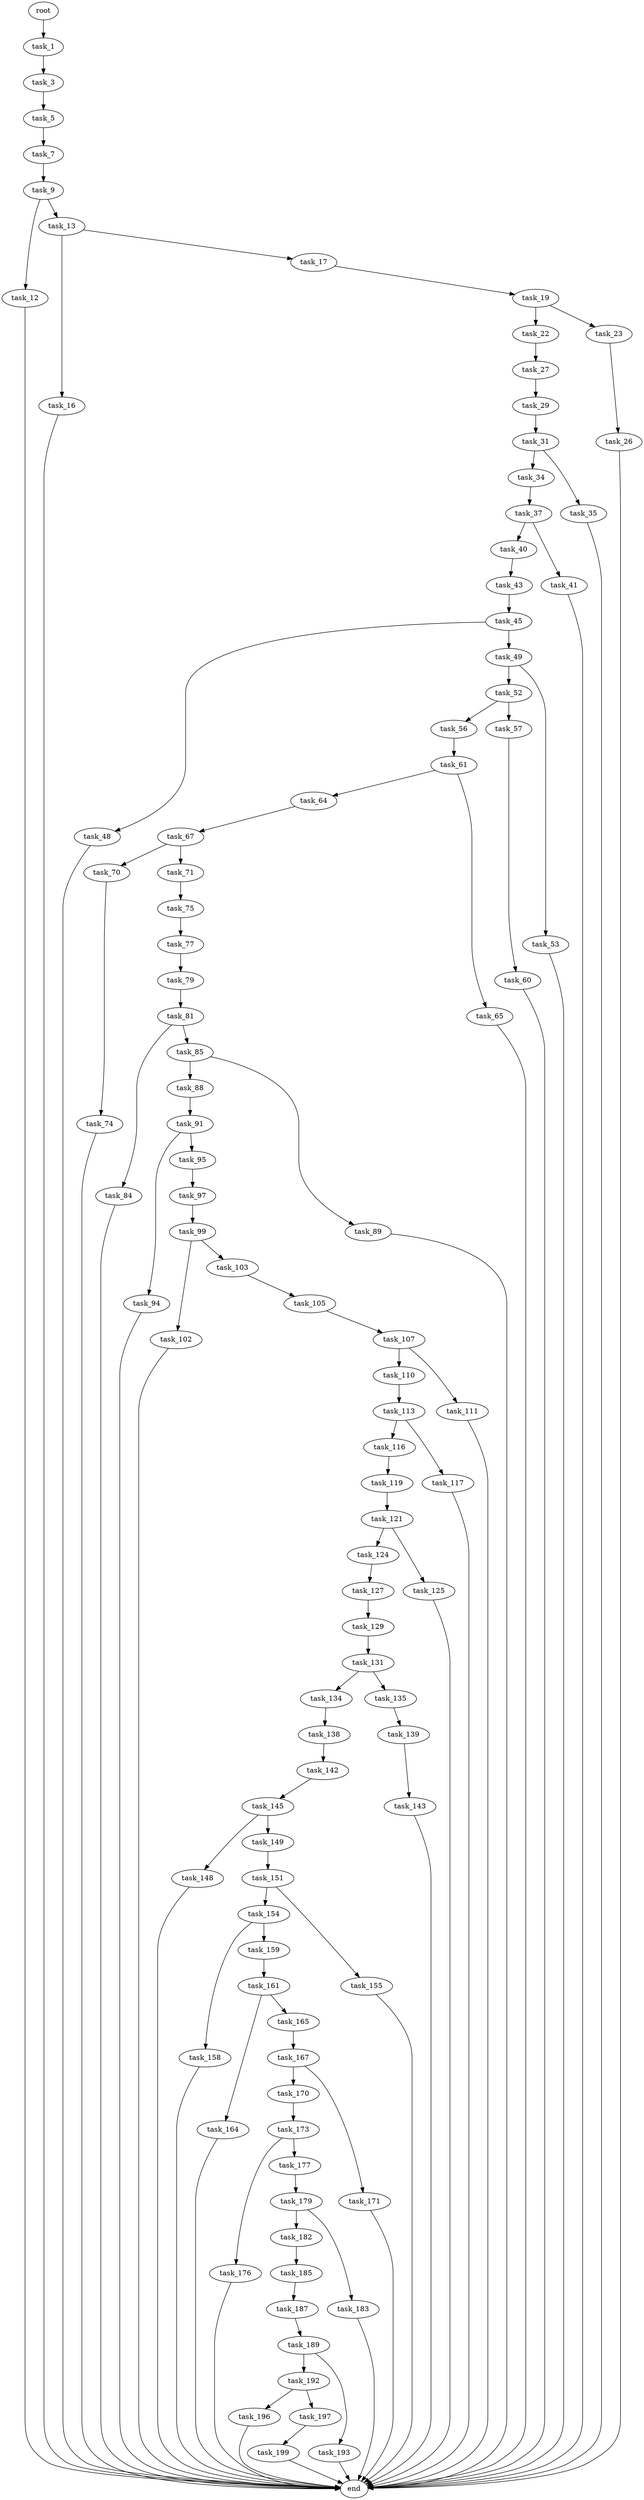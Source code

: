 digraph G {
  root [size="0.000000"];
  task_1 [size="549755813888.000000"];
  task_3 [size="846933844224.000000"];
  task_5 [size="28991029248.000000"];
  task_7 [size="184692703143.000000"];
  task_9 [size="12422910525.000000"];
  task_12 [size="782757789696.000000"];
  task_13 [size="368293445632.000000"];
  end [size="0.000000"];
  task_16 [size="68719476736.000000"];
  task_17 [size="290002437117.000000"];
  task_19 [size="134217728000.000000"];
  task_22 [size="8589934592.000000"];
  task_23 [size="146338079889.000000"];
  task_27 [size="412622361407.000000"];
  task_26 [size="68985522013.000000"];
  task_29 [size="549755813888.000000"];
  task_31 [size="688915326833.000000"];
  task_34 [size="225472074757.000000"];
  task_35 [size="231928233984.000000"];
  task_37 [size="518967500064.000000"];
  task_40 [size="549755813888.000000"];
  task_41 [size="8897351142.000000"];
  task_43 [size="17348585312.000000"];
  task_45 [size="110537577043.000000"];
  task_48 [size="86176076963.000000"];
  task_49 [size="1387740750.000000"];
  task_52 [size="431965536892.000000"];
  task_53 [size="853870848480.000000"];
  task_56 [size="549755813888.000000"];
  task_57 [size="179441761218.000000"];
  task_61 [size="12917478293.000000"];
  task_60 [size="1450883753.000000"];
  task_64 [size="21298271522.000000"];
  task_65 [size="30693548449.000000"];
  task_67 [size="1926955712.000000"];
  task_70 [size="134217728000.000000"];
  task_71 [size="549755813888.000000"];
  task_74 [size="18821333084.000000"];
  task_75 [size="20965588136.000000"];
  task_77 [size="531591578.000000"];
  task_79 [size="2675127666.000000"];
  task_81 [size="10599332486.000000"];
  task_84 [size="207971126103.000000"];
  task_85 [size="1191773250130.000000"];
  task_88 [size="397513985507.000000"];
  task_89 [size="12783651690.000000"];
  task_91 [size="9843624680.000000"];
  task_94 [size="298017067658.000000"];
  task_95 [size="5481372384.000000"];
  task_97 [size="42337122044.000000"];
  task_99 [size="8589934592.000000"];
  task_102 [size="6724498758.000000"];
  task_103 [size="306124687592.000000"];
  task_105 [size="672252426.000000"];
  task_107 [size="782757789696.000000"];
  task_110 [size="483518564360.000000"];
  task_111 [size="549755813888.000000"];
  task_113 [size="634195584843.000000"];
  task_116 [size="1411709167.000000"];
  task_117 [size="28991029248.000000"];
  task_119 [size="17573271537.000000"];
  task_121 [size="28991029248.000000"];
  task_124 [size="661720752175.000000"];
  task_125 [size="19166537005.000000"];
  task_127 [size="203756457348.000000"];
  task_129 [size="40501856829.000000"];
  task_131 [size="170714963940.000000"];
  task_134 [size="27010197008.000000"];
  task_135 [size="28991029248.000000"];
  task_138 [size="321094519157.000000"];
  task_139 [size="10039533716.000000"];
  task_142 [size="24845303282.000000"];
  task_143 [size="28991029248.000000"];
  task_145 [size="676330180960.000000"];
  task_148 [size="28991029248.000000"];
  task_149 [size="1073741824000.000000"];
  task_151 [size="522426161955.000000"];
  task_154 [size="318520671300.000000"];
  task_155 [size="40584739082.000000"];
  task_158 [size="6851937805.000000"];
  task_159 [size="18855385952.000000"];
  task_161 [size="24556587528.000000"];
  task_164 [size="13721624116.000000"];
  task_165 [size="782757789696.000000"];
  task_167 [size="35853808435.000000"];
  task_170 [size="17121668691.000000"];
  task_171 [size="78059682984.000000"];
  task_173 [size="12283021527.000000"];
  task_176 [size="1073741824000.000000"];
  task_177 [size="549755813888.000000"];
  task_179 [size="1073741824000.000000"];
  task_182 [size="158565918864.000000"];
  task_183 [size="1076672633.000000"];
  task_185 [size="68719476736.000000"];
  task_187 [size="1073741824000.000000"];
  task_189 [size="549755813888.000000"];
  task_192 [size="134217728000.000000"];
  task_193 [size="197463674460.000000"];
  task_196 [size="14196385214.000000"];
  task_197 [size="1653549601.000000"];
  task_199 [size="1206744795362.000000"];

  root -> task_1 [size="1.000000"];
  task_1 -> task_3 [size="536870912.000000"];
  task_3 -> task_5 [size="536870912.000000"];
  task_5 -> task_7 [size="75497472.000000"];
  task_7 -> task_9 [size="411041792.000000"];
  task_9 -> task_12 [size="33554432.000000"];
  task_9 -> task_13 [size="33554432.000000"];
  task_12 -> end [size="1.000000"];
  task_13 -> task_16 [size="411041792.000000"];
  task_13 -> task_17 [size="411041792.000000"];
  task_16 -> end [size="1.000000"];
  task_17 -> task_19 [size="209715200.000000"];
  task_19 -> task_22 [size="209715200.000000"];
  task_19 -> task_23 [size="209715200.000000"];
  task_22 -> task_27 [size="33554432.000000"];
  task_23 -> task_26 [size="411041792.000000"];
  task_27 -> task_29 [size="411041792.000000"];
  task_26 -> end [size="1.000000"];
  task_29 -> task_31 [size="536870912.000000"];
  task_31 -> task_34 [size="679477248.000000"];
  task_31 -> task_35 [size="679477248.000000"];
  task_34 -> task_37 [size="838860800.000000"];
  task_35 -> end [size="1.000000"];
  task_37 -> task_40 [size="536870912.000000"];
  task_37 -> task_41 [size="536870912.000000"];
  task_40 -> task_43 [size="536870912.000000"];
  task_41 -> end [size="1.000000"];
  task_43 -> task_45 [size="301989888.000000"];
  task_45 -> task_48 [size="209715200.000000"];
  task_45 -> task_49 [size="209715200.000000"];
  task_48 -> end [size="1.000000"];
  task_49 -> task_52 [size="33554432.000000"];
  task_49 -> task_53 [size="33554432.000000"];
  task_52 -> task_56 [size="411041792.000000"];
  task_52 -> task_57 [size="411041792.000000"];
  task_53 -> end [size="1.000000"];
  task_56 -> task_61 [size="536870912.000000"];
  task_57 -> task_60 [size="838860800.000000"];
  task_61 -> task_64 [size="679477248.000000"];
  task_61 -> task_65 [size="679477248.000000"];
  task_60 -> end [size="1.000000"];
  task_64 -> task_67 [size="411041792.000000"];
  task_65 -> end [size="1.000000"];
  task_67 -> task_70 [size="33554432.000000"];
  task_67 -> task_71 [size="33554432.000000"];
  task_70 -> task_74 [size="209715200.000000"];
  task_71 -> task_75 [size="536870912.000000"];
  task_74 -> end [size="1.000000"];
  task_75 -> task_77 [size="75497472.000000"];
  task_77 -> task_79 [size="33554432.000000"];
  task_79 -> task_81 [size="134217728.000000"];
  task_81 -> task_84 [size="301989888.000000"];
  task_81 -> task_85 [size="301989888.000000"];
  task_84 -> end [size="1.000000"];
  task_85 -> task_88 [size="838860800.000000"];
  task_85 -> task_89 [size="838860800.000000"];
  task_88 -> task_91 [size="838860800.000000"];
  task_89 -> end [size="1.000000"];
  task_91 -> task_94 [size="301989888.000000"];
  task_91 -> task_95 [size="301989888.000000"];
  task_94 -> end [size="1.000000"];
  task_95 -> task_97 [size="134217728.000000"];
  task_97 -> task_99 [size="33554432.000000"];
  task_99 -> task_102 [size="33554432.000000"];
  task_99 -> task_103 [size="33554432.000000"];
  task_102 -> end [size="1.000000"];
  task_103 -> task_105 [size="301989888.000000"];
  task_105 -> task_107 [size="33554432.000000"];
  task_107 -> task_110 [size="679477248.000000"];
  task_107 -> task_111 [size="679477248.000000"];
  task_110 -> task_113 [size="536870912.000000"];
  task_111 -> end [size="1.000000"];
  task_113 -> task_116 [size="411041792.000000"];
  task_113 -> task_117 [size="411041792.000000"];
  task_116 -> task_119 [size="134217728.000000"];
  task_117 -> end [size="1.000000"];
  task_119 -> task_121 [size="679477248.000000"];
  task_121 -> task_124 [size="75497472.000000"];
  task_121 -> task_125 [size="75497472.000000"];
  task_124 -> task_127 [size="411041792.000000"];
  task_125 -> end [size="1.000000"];
  task_127 -> task_129 [size="134217728.000000"];
  task_129 -> task_131 [size="679477248.000000"];
  task_131 -> task_134 [size="134217728.000000"];
  task_131 -> task_135 [size="134217728.000000"];
  task_134 -> task_138 [size="33554432.000000"];
  task_135 -> task_139 [size="75497472.000000"];
  task_138 -> task_142 [size="209715200.000000"];
  task_139 -> task_143 [size="301989888.000000"];
  task_142 -> task_145 [size="679477248.000000"];
  task_143 -> end [size="1.000000"];
  task_145 -> task_148 [size="679477248.000000"];
  task_145 -> task_149 [size="679477248.000000"];
  task_148 -> end [size="1.000000"];
  task_149 -> task_151 [size="838860800.000000"];
  task_151 -> task_154 [size="411041792.000000"];
  task_151 -> task_155 [size="411041792.000000"];
  task_154 -> task_158 [size="536870912.000000"];
  task_154 -> task_159 [size="536870912.000000"];
  task_155 -> end [size="1.000000"];
  task_158 -> end [size="1.000000"];
  task_159 -> task_161 [size="536870912.000000"];
  task_161 -> task_164 [size="536870912.000000"];
  task_161 -> task_165 [size="536870912.000000"];
  task_164 -> end [size="1.000000"];
  task_165 -> task_167 [size="679477248.000000"];
  task_167 -> task_170 [size="75497472.000000"];
  task_167 -> task_171 [size="75497472.000000"];
  task_170 -> task_173 [size="301989888.000000"];
  task_171 -> end [size="1.000000"];
  task_173 -> task_176 [size="301989888.000000"];
  task_173 -> task_177 [size="301989888.000000"];
  task_176 -> end [size="1.000000"];
  task_177 -> task_179 [size="536870912.000000"];
  task_179 -> task_182 [size="838860800.000000"];
  task_179 -> task_183 [size="838860800.000000"];
  task_182 -> task_185 [size="134217728.000000"];
  task_183 -> end [size="1.000000"];
  task_185 -> task_187 [size="134217728.000000"];
  task_187 -> task_189 [size="838860800.000000"];
  task_189 -> task_192 [size="536870912.000000"];
  task_189 -> task_193 [size="536870912.000000"];
  task_192 -> task_196 [size="209715200.000000"];
  task_192 -> task_197 [size="209715200.000000"];
  task_193 -> end [size="1.000000"];
  task_196 -> end [size="1.000000"];
  task_197 -> task_199 [size="33554432.000000"];
  task_199 -> end [size="1.000000"];
}
